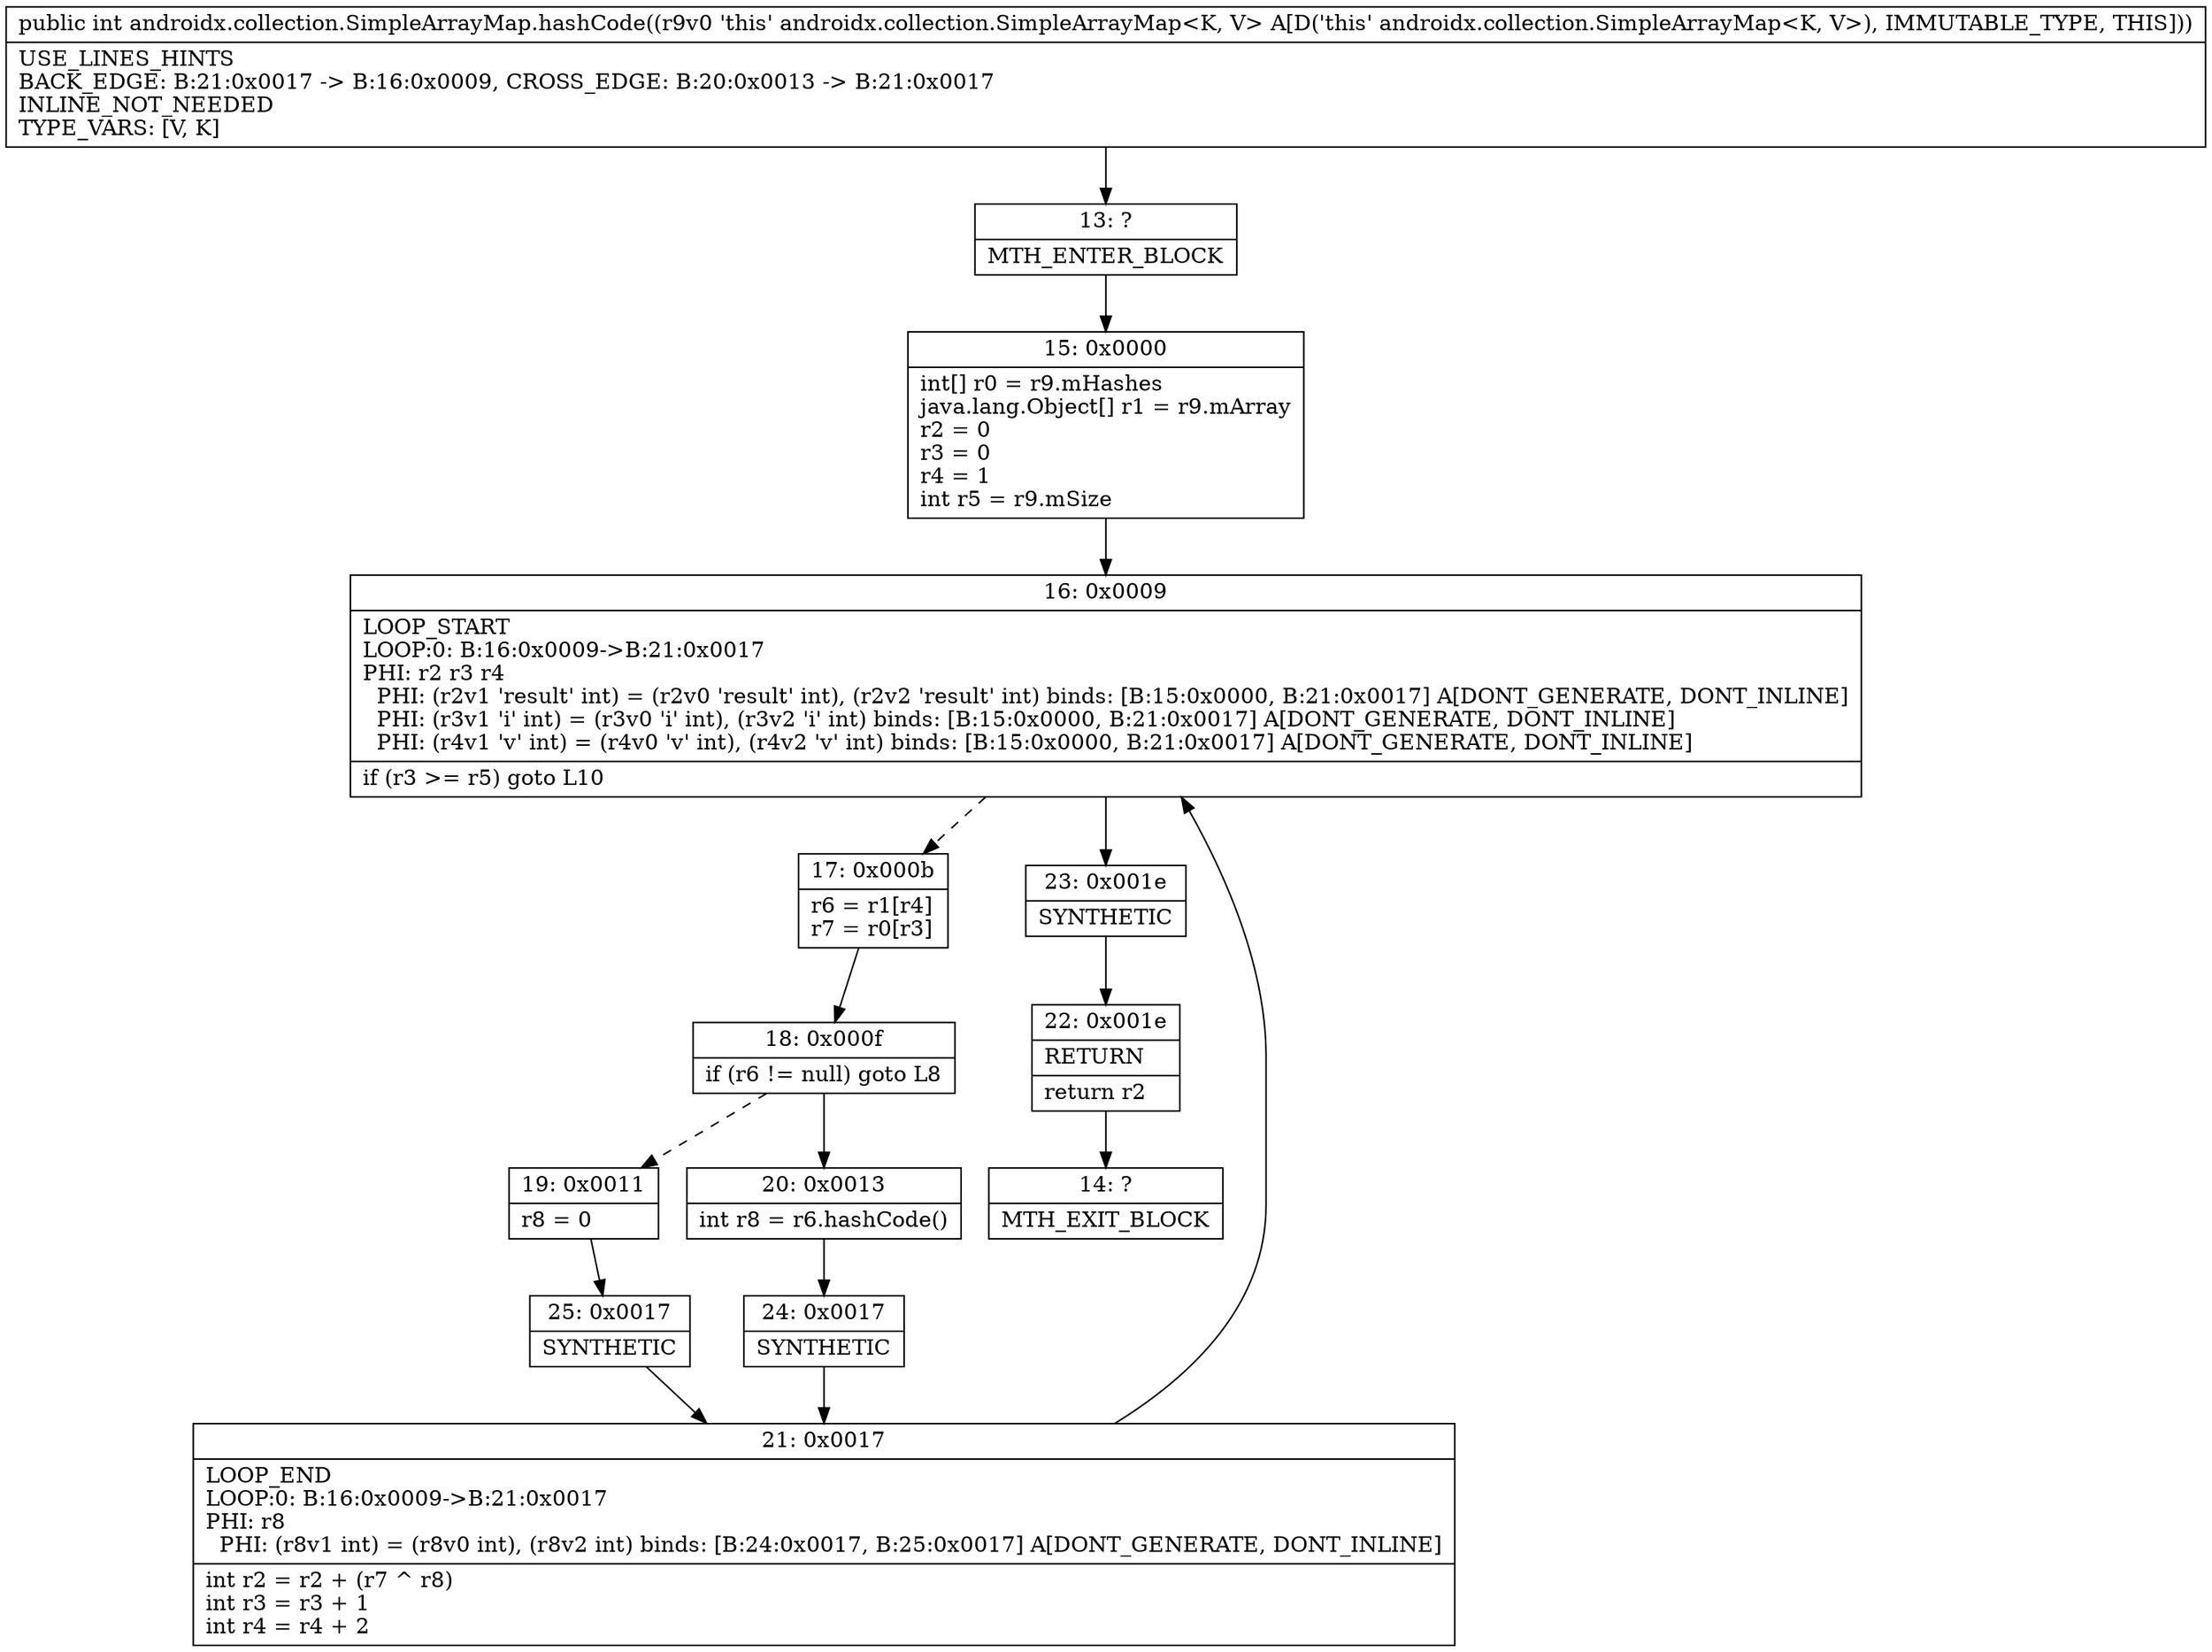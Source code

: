 digraph "CFG forandroidx.collection.SimpleArrayMap.hashCode()I" {
Node_13 [shape=record,label="{13\:\ ?|MTH_ENTER_BLOCK\l}"];
Node_15 [shape=record,label="{15\:\ 0x0000|int[] r0 = r9.mHashes\ljava.lang.Object[] r1 = r9.mArray\lr2 = 0\lr3 = 0\lr4 = 1\lint r5 = r9.mSize\l}"];
Node_16 [shape=record,label="{16\:\ 0x0009|LOOP_START\lLOOP:0: B:16:0x0009\-\>B:21:0x0017\lPHI: r2 r3 r4 \l  PHI: (r2v1 'result' int) = (r2v0 'result' int), (r2v2 'result' int) binds: [B:15:0x0000, B:21:0x0017] A[DONT_GENERATE, DONT_INLINE]\l  PHI: (r3v1 'i' int) = (r3v0 'i' int), (r3v2 'i' int) binds: [B:15:0x0000, B:21:0x0017] A[DONT_GENERATE, DONT_INLINE]\l  PHI: (r4v1 'v' int) = (r4v0 'v' int), (r4v2 'v' int) binds: [B:15:0x0000, B:21:0x0017] A[DONT_GENERATE, DONT_INLINE]\l|if (r3 \>= r5) goto L10\l}"];
Node_17 [shape=record,label="{17\:\ 0x000b|r6 = r1[r4]\lr7 = r0[r3]\l}"];
Node_18 [shape=record,label="{18\:\ 0x000f|if (r6 != null) goto L8\l}"];
Node_19 [shape=record,label="{19\:\ 0x0011|r8 = 0\l}"];
Node_25 [shape=record,label="{25\:\ 0x0017|SYNTHETIC\l}"];
Node_21 [shape=record,label="{21\:\ 0x0017|LOOP_END\lLOOP:0: B:16:0x0009\-\>B:21:0x0017\lPHI: r8 \l  PHI: (r8v1 int) = (r8v0 int), (r8v2 int) binds: [B:24:0x0017, B:25:0x0017] A[DONT_GENERATE, DONT_INLINE]\l|int r2 = r2 + (r7 ^ r8)\lint r3 = r3 + 1\lint r4 = r4 + 2\l}"];
Node_20 [shape=record,label="{20\:\ 0x0013|int r8 = r6.hashCode()\l}"];
Node_24 [shape=record,label="{24\:\ 0x0017|SYNTHETIC\l}"];
Node_23 [shape=record,label="{23\:\ 0x001e|SYNTHETIC\l}"];
Node_22 [shape=record,label="{22\:\ 0x001e|RETURN\l|return r2\l}"];
Node_14 [shape=record,label="{14\:\ ?|MTH_EXIT_BLOCK\l}"];
MethodNode[shape=record,label="{public int androidx.collection.SimpleArrayMap.hashCode((r9v0 'this' androidx.collection.SimpleArrayMap\<K, V\> A[D('this' androidx.collection.SimpleArrayMap\<K, V\>), IMMUTABLE_TYPE, THIS]))  | USE_LINES_HINTS\lBACK_EDGE: B:21:0x0017 \-\> B:16:0x0009, CROSS_EDGE: B:20:0x0013 \-\> B:21:0x0017\lINLINE_NOT_NEEDED\lTYPE_VARS: [V, K]\l}"];
MethodNode -> Node_13;Node_13 -> Node_15;
Node_15 -> Node_16;
Node_16 -> Node_17[style=dashed];
Node_16 -> Node_23;
Node_17 -> Node_18;
Node_18 -> Node_19[style=dashed];
Node_18 -> Node_20;
Node_19 -> Node_25;
Node_25 -> Node_21;
Node_21 -> Node_16;
Node_20 -> Node_24;
Node_24 -> Node_21;
Node_23 -> Node_22;
Node_22 -> Node_14;
}

